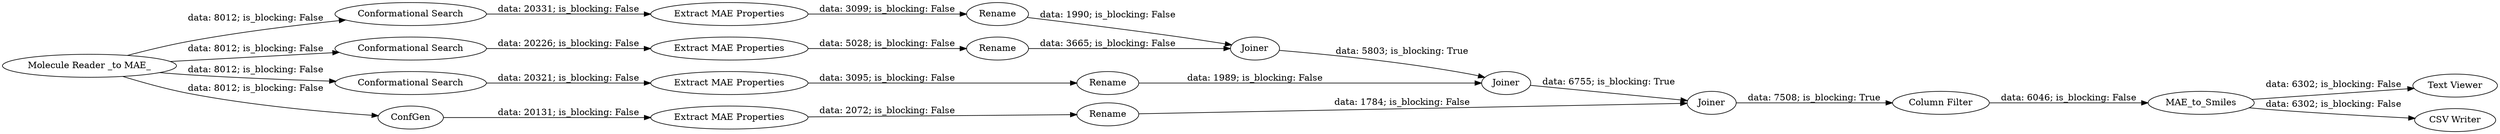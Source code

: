 digraph {
	"-778818906705767504_50" [label=MAE_to_Smiles]
	"-778818906705767504_3" [label="Conformational Search"]
	"-778818906705767504_47" [label=Joiner]
	"-778818906705767504_13" [label=Rename]
	"-778818906705767504_8248" [label="Molecule Reader _to MAE_"]
	"-778818906705767504_33" [label=Rename]
	"-778818906705767504_2" [label="Conformational Search"]
	"-778818906705767504_14" [label=Rename]
	"-778818906705767504_10" [label="Extract MAE Properties"]
	"-778818906705767504_15" [label=Rename]
	"-778818906705767504_32" [label="Extract MAE Properties"]
	"-778818906705767504_48" [label="Text Viewer"]
	"-778818906705767504_11" [label="Extract MAE Properties"]
	"-778818906705767504_45" [label=Joiner]
	"-778818906705767504_9" [label="Extract MAE Properties"]
	"-778818906705767504_4" [label="Conformational Search"]
	"-778818906705767504_113" [label="CSV Writer"]
	"-778818906705767504_8249" [label=ConfGen]
	"-778818906705767504_46" [label=Joiner]
	"-778818906705767504_49" [label="Column Filter"]
	"-778818906705767504_47" -> "-778818906705767504_49" [label="data: 7508; is_blocking: True"]
	"-778818906705767504_15" -> "-778818906705767504_46" [label="data: 1989; is_blocking: False"]
	"-778818906705767504_46" -> "-778818906705767504_47" [label="data: 6755; is_blocking: True"]
	"-778818906705767504_8248" -> "-778818906705767504_4" [label="data: 8012; is_blocking: False"]
	"-778818906705767504_32" -> "-778818906705767504_33" [label="data: 2072; is_blocking: False"]
	"-778818906705767504_50" -> "-778818906705767504_113" [label="data: 6302; is_blocking: False"]
	"-778818906705767504_2" -> "-778818906705767504_9" [label="data: 20226; is_blocking: False"]
	"-778818906705767504_11" -> "-778818906705767504_15" [label="data: 3095; is_blocking: False"]
	"-778818906705767504_14" -> "-778818906705767504_45" [label="data: 1990; is_blocking: False"]
	"-778818906705767504_49" -> "-778818906705767504_50" [label="data: 6046; is_blocking: False"]
	"-778818906705767504_8248" -> "-778818906705767504_3" [label="data: 8012; is_blocking: False"]
	"-778818906705767504_9" -> "-778818906705767504_13" [label="data: 5028; is_blocking: False"]
	"-778818906705767504_8249" -> "-778818906705767504_32" [label="data: 20131; is_blocking: False"]
	"-778818906705767504_13" -> "-778818906705767504_45" [label="data: 3665; is_blocking: False"]
	"-778818906705767504_33" -> "-778818906705767504_47" [label="data: 1784; is_blocking: False"]
	"-778818906705767504_3" -> "-778818906705767504_10" [label="data: 20331; is_blocking: False"]
	"-778818906705767504_10" -> "-778818906705767504_14" [label="data: 3099; is_blocking: False"]
	"-778818906705767504_50" -> "-778818906705767504_48" [label="data: 6302; is_blocking: False"]
	"-778818906705767504_4" -> "-778818906705767504_11" [label="data: 20321; is_blocking: False"]
	"-778818906705767504_8248" -> "-778818906705767504_2" [label="data: 8012; is_blocking: False"]
	"-778818906705767504_45" -> "-778818906705767504_46" [label="data: 5803; is_blocking: True"]
	"-778818906705767504_8248" -> "-778818906705767504_8249" [label="data: 8012; is_blocking: False"]
	rankdir=LR
}
